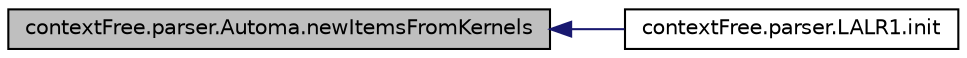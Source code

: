 digraph G
{
  edge [fontname="Helvetica",fontsize="10",labelfontname="Helvetica",labelfontsize="10"];
  node [fontname="Helvetica",fontsize="10",shape=record];
  rankdir="LR";
  Node1 [label="contextFree.parser.Automa.newItemsFromKernels",height=0.2,width=0.4,color="black", fillcolor="grey75", style="filled" fontcolor="black"];
  Node1 -> Node2 [dir="back",color="midnightblue",fontsize="10",style="solid"];
  Node2 [label="contextFree.parser.LALR1.init",height=0.2,width=0.4,color="black", fillcolor="white", style="filled",URL="$classcontext_free_1_1parser_1_1_l_a_l_r1.html#a7618cff4af4edfffb9a538a7cb1e79cf",tooltip="Initialize the LALR(1) automaton from LR0 automaton."];
}

